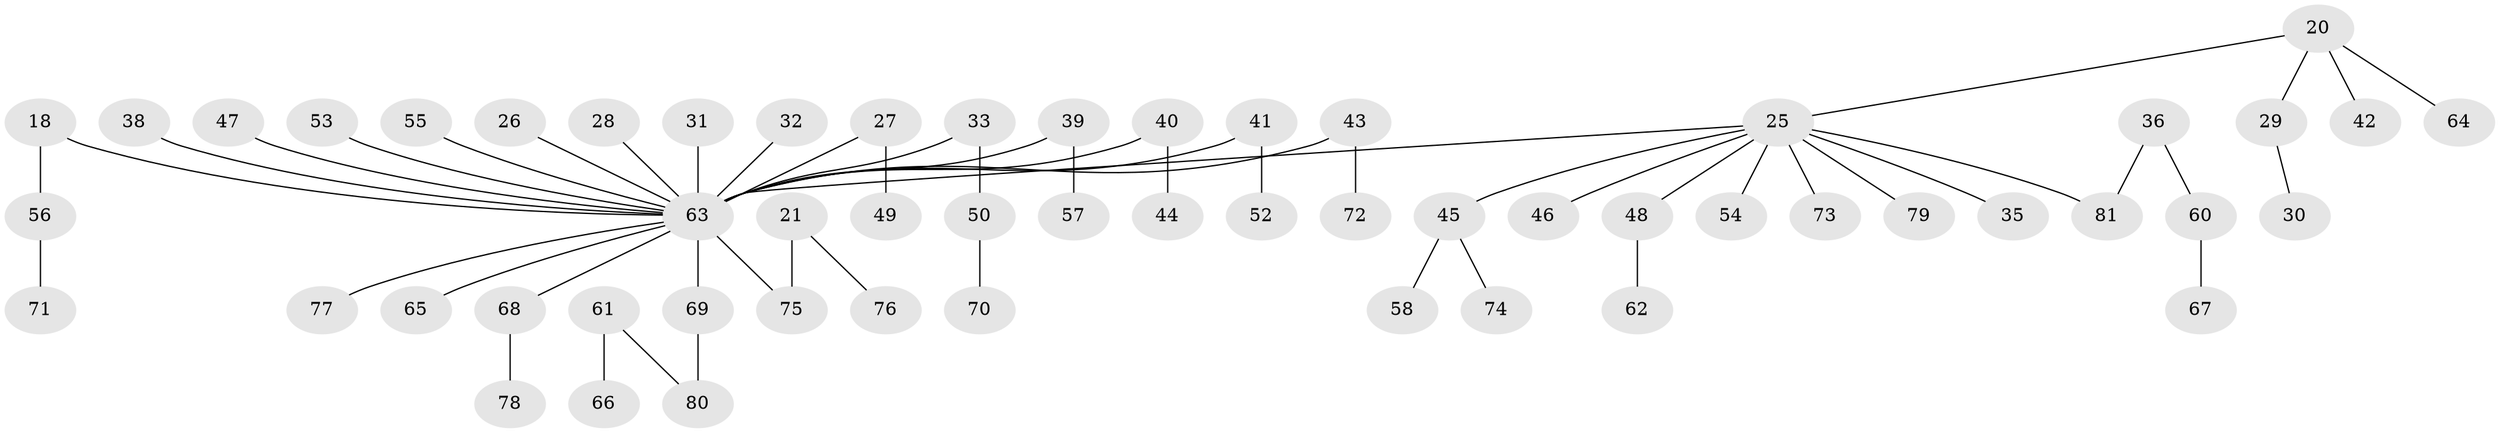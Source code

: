 // original degree distribution, {2: 0.3333333333333333, 7: 0.024691358024691357, 3: 0.08641975308641975, 6: 0.012345679012345678, 10: 0.012345679012345678, 4: 0.04938271604938271, 1: 0.48148148148148145}
// Generated by graph-tools (version 1.1) at 2025/56/03/04/25 21:56:33]
// undirected, 56 vertices, 55 edges
graph export_dot {
graph [start="1"]
  node [color=gray90,style=filled];
  18;
  20;
  21;
  25 [super="+10+12+14"];
  26;
  27;
  28;
  29;
  30;
  31;
  32;
  33;
  35;
  36;
  38;
  39;
  40;
  41;
  42;
  43;
  44;
  45;
  46;
  47;
  48;
  49;
  50;
  52;
  53;
  54;
  55;
  56;
  57;
  58;
  60;
  61;
  62;
  63 [super="+4+37+34+24+59"];
  64;
  65;
  66;
  67;
  68;
  69 [super="+15"];
  70;
  71;
  72;
  73;
  74;
  75 [super="+19"];
  76;
  77;
  78;
  79;
  80 [super="+51"];
  81 [super="+23"];
  18 -- 56;
  18 -- 63;
  20 -- 29;
  20 -- 42;
  20 -- 64;
  20 -- 25;
  21 -- 76;
  21 -- 75;
  25 -- 46;
  25 -- 48;
  25 -- 79;
  25 -- 54;
  25 -- 73;
  25 -- 35;
  25 -- 45;
  25 -- 81;
  25 -- 63;
  26 -- 63;
  27 -- 49;
  27 -- 63;
  28 -- 63;
  29 -- 30;
  31 -- 63;
  32 -- 63;
  33 -- 50;
  33 -- 63;
  36 -- 60;
  36 -- 81;
  38 -- 63;
  39 -- 57;
  39 -- 63;
  40 -- 44;
  40 -- 63;
  41 -- 52;
  41 -- 63;
  43 -- 72;
  43 -- 63;
  45 -- 58;
  45 -- 74;
  47 -- 63;
  48 -- 62;
  50 -- 70;
  53 -- 63;
  55 -- 63;
  56 -- 71;
  60 -- 67;
  61 -- 66;
  61 -- 80;
  63 -- 68;
  63 -- 75;
  63 -- 65;
  63 -- 69;
  63 -- 77;
  68 -- 78;
  69 -- 80;
}
